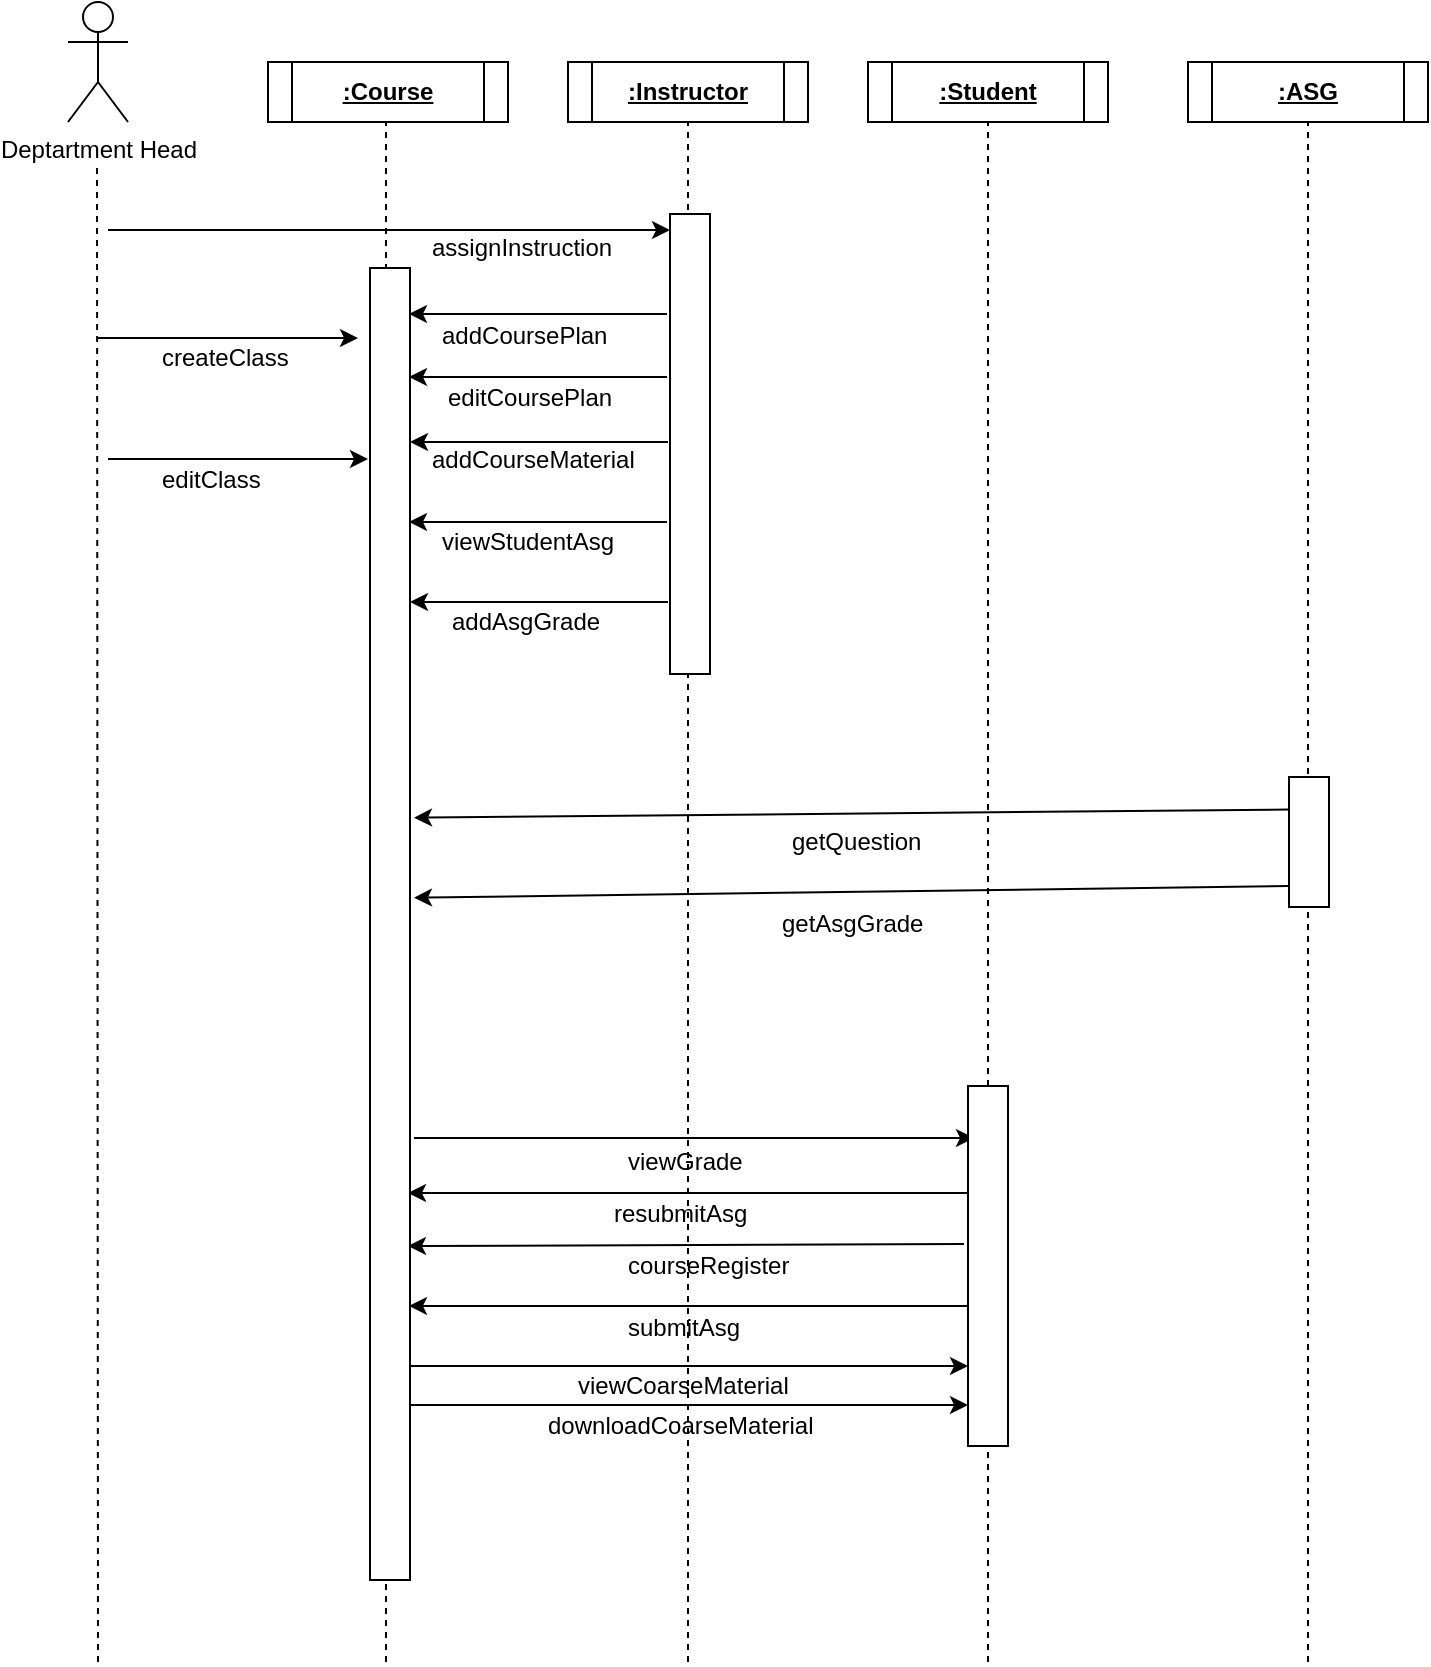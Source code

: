 <mxfile version="10.3.9" type="github"><diagram id="pz2NdhORZHPuAVBG5nWx" name="Page-1"><mxGraphModel dx="1394" dy="876" grid="1" gridSize="10" guides="1" tooltips="1" connect="1" arrows="1" fold="1" page="1" pageScale="1" pageWidth="850" pageHeight="1100" math="0" shadow="0"><root><mxCell id="0"/><mxCell id="1" parent="0"/><mxCell id="3cr_zocPQ_dNom9h4Y_v-1" value="" style="endArrow=none;dashed=1;html=1;entryX=0.5;entryY=1;entryDx=0;entryDy=0;" edge="1" parent="1"><mxGeometry width="50" height="50" relative="1" as="geometry"><mxPoint x="827" y="870" as="sourcePoint"/><mxPoint x="827" y="100" as="targetPoint"/></mxGeometry></mxCell><mxCell id="3cr_zocPQ_dNom9h4Y_v-2" value="" style="endArrow=none;dashed=1;html=1;entryX=0.5;entryY=1;entryDx=0;entryDy=0;" edge="1" parent="1" target="3cr_zocPQ_dNom9h4Y_v-7"><mxGeometry width="50" height="50" relative="1" as="geometry"><mxPoint x="517" y="870" as="sourcePoint"/><mxPoint x="580" y="220" as="targetPoint"/></mxGeometry></mxCell><mxCell id="3cr_zocPQ_dNom9h4Y_v-3" value="" style="endArrow=none;dashed=1;html=1;entryX=0.5;entryY=1;entryDx=0;entryDy=0;" edge="1" parent="1"><mxGeometry width="50" height="50" relative="1" as="geometry"><mxPoint x="366" y="870" as="sourcePoint"/><mxPoint x="366" y="100" as="targetPoint"/></mxGeometry></mxCell><mxCell id="3cr_zocPQ_dNom9h4Y_v-4" value="" style="endArrow=none;dashed=1;html=1;entryX=0.5;entryY=1;entryDx=0;entryDy=0;" edge="1" parent="1" target="3cr_zocPQ_dNom9h4Y_v-8"><mxGeometry width="50" height="50" relative="1" as="geometry"><mxPoint x="667" y="870" as="sourcePoint"/><mxPoint x="692" y="128" as="targetPoint"/></mxGeometry></mxCell><mxCell id="3cr_zocPQ_dNom9h4Y_v-5" value="Deptartment Head" style="shape=umlActor;verticalLabelPosition=bottom;labelBackgroundColor=#ffffff;verticalAlign=top;html=1;outlineConnect=0;" vertex="1" parent="1"><mxGeometry x="207" y="40" width="30" height="60" as="geometry"/></mxCell><mxCell id="3cr_zocPQ_dNom9h4Y_v-6" value="&lt;u&gt;&lt;b&gt;:Course&lt;/b&gt;&lt;/u&gt;" style="shape=process;whiteSpace=wrap;html=1;backgroundOutline=1;" vertex="1" parent="1"><mxGeometry x="307" y="70" width="120" height="30" as="geometry"/></mxCell><mxCell id="3cr_zocPQ_dNom9h4Y_v-7" value="&lt;u&gt;&lt;b&gt;:Instructor&lt;br&gt;&lt;/b&gt;&lt;/u&gt;" style="shape=process;whiteSpace=wrap;html=1;backgroundOutline=1;" vertex="1" parent="1"><mxGeometry x="457" y="70" width="120" height="30" as="geometry"/></mxCell><mxCell id="3cr_zocPQ_dNom9h4Y_v-8" value="&lt;u&gt;&lt;b&gt;:Student&lt;/b&gt;&lt;/u&gt;" style="shape=process;whiteSpace=wrap;html=1;backgroundOutline=1;" vertex="1" parent="1"><mxGeometry x="607" y="70" width="120" height="30" as="geometry"/></mxCell><mxCell id="3cr_zocPQ_dNom9h4Y_v-9" value="createClass" style="text;html=1;resizable=0;points=[];autosize=1;align=left;verticalAlign=top;spacingTop=-4;" vertex="1" parent="1"><mxGeometry x="252" y="208" width="80" height="20" as="geometry"/></mxCell><mxCell id="3cr_zocPQ_dNom9h4Y_v-10" value="" style="endArrow=classic;html=1;entryX=0.035;entryY=1;entryDx=0;entryDy=0;entryPerimeter=0;" edge="1" parent="1" target="3cr_zocPQ_dNom9h4Y_v-28"><mxGeometry width="50" height="50" relative="1" as="geometry"><mxPoint x="227" y="154" as="sourcePoint"/><mxPoint x="500" y="152" as="targetPoint"/></mxGeometry></mxCell><mxCell id="3cr_zocPQ_dNom9h4Y_v-11" value="assignInstruction" style="text;html=1;resizable=0;points=[];autosize=1;align=left;verticalAlign=top;spacingTop=-4;" vertex="1" parent="1"><mxGeometry x="387" y="153" width="110" height="20" as="geometry"/></mxCell><mxCell id="3cr_zocPQ_dNom9h4Y_v-12" value="" style="endArrow=classic;html=1;" edge="1" parent="1"><mxGeometry width="50" height="50" relative="1" as="geometry"><mxPoint x="222" y="208" as="sourcePoint"/><mxPoint x="352" y="208" as="targetPoint"/></mxGeometry></mxCell><mxCell id="3cr_zocPQ_dNom9h4Y_v-13" value="" style="endArrow=classic;html=1;" edge="1" parent="1"><mxGeometry width="50" height="50" relative="1" as="geometry"><mxPoint x="507" y="260" as="sourcePoint"/><mxPoint x="378" y="260" as="targetPoint"/></mxGeometry></mxCell><mxCell id="3cr_zocPQ_dNom9h4Y_v-14" value="&lt;div&gt;addCoursePlan&lt;/div&gt;" style="text;html=1;resizable=0;points=[];autosize=1;align=left;verticalAlign=top;spacingTop=-4;" vertex="1" parent="1"><mxGeometry x="392" y="197" width="100" height="20" as="geometry"/></mxCell><mxCell id="3cr_zocPQ_dNom9h4Y_v-15" value="" style="endArrow=classic;html=1;exitX=0.439;exitY=1.1;exitDx=0;exitDy=0;exitPerimeter=0;entryX=0.593;entryY=0;entryDx=0;entryDy=0;entryPerimeter=0;" edge="1" parent="1" source="3cr_zocPQ_dNom9h4Y_v-27"><mxGeometry width="50" height="50" relative="1" as="geometry"><mxPoint x="507" y="742" as="sourcePoint"/><mxPoint x="377" y="662" as="targetPoint"/></mxGeometry></mxCell><mxCell id="3cr_zocPQ_dNom9h4Y_v-16" value="&lt;div&gt;courseRegister&lt;/div&gt;&lt;div&gt;&lt;br&gt;&lt;/div&gt;" style="text;html=1;resizable=0;points=[];autosize=1;align=left;verticalAlign=top;spacingTop=-4;" vertex="1" parent="1"><mxGeometry x="485" y="662" width="100" height="30" as="geometry"/></mxCell><mxCell id="3cr_zocPQ_dNom9h4Y_v-17" value="" style="endArrow=classic;html=1;exitX=0.167;exitY=1;exitDx=0;exitDy=0;exitPerimeter=0;entryX=0.593;entryY=0;entryDx=0;entryDy=0;entryPerimeter=0;" edge="1" parent="1"><mxGeometry width="50" height="50" relative="1" as="geometry"><mxPoint x="657.5" y="692" as="sourcePoint"/><mxPoint x="377.5" y="692" as="targetPoint"/></mxGeometry></mxCell><mxCell id="3cr_zocPQ_dNom9h4Y_v-18" value="submitAsg" style="text;html=1;resizable=0;points=[];autosize=1;align=left;verticalAlign=top;spacingTop=-4;" vertex="1" parent="1"><mxGeometry x="485" y="693" width="70" height="20" as="geometry"/></mxCell><mxCell id="3cr_zocPQ_dNom9h4Y_v-19" value="" style="endArrow=classic;html=1;exitX=0.167;exitY=1;exitDx=0;exitDy=0;exitPerimeter=0;entryX=0.593;entryY=0;entryDx=0;entryDy=0;entryPerimeter=0;" edge="1" parent="1"><mxGeometry width="50" height="50" relative="1" as="geometry"><mxPoint x="377" y="722" as="sourcePoint"/><mxPoint x="657" y="722" as="targetPoint"/></mxGeometry></mxCell><mxCell id="3cr_zocPQ_dNom9h4Y_v-20" value="viewCoarseMaterial" style="text;html=1;resizable=0;points=[];autosize=1;align=left;verticalAlign=top;spacingTop=-4;" vertex="1" parent="1"><mxGeometry x="460" y="722" width="120" height="20" as="geometry"/></mxCell><mxCell id="3cr_zocPQ_dNom9h4Y_v-21" value="" style="endArrow=classic;html=1;exitX=0.167;exitY=1;exitDx=0;exitDy=0;exitPerimeter=0;entryX=0.593;entryY=0;entryDx=0;entryDy=0;entryPerimeter=0;" edge="1" parent="1"><mxGeometry width="50" height="50" relative="1" as="geometry"><mxPoint x="657" y="635.5" as="sourcePoint"/><mxPoint x="377" y="635.5" as="targetPoint"/></mxGeometry></mxCell><mxCell id="3cr_zocPQ_dNom9h4Y_v-22" value="resubmitAsg" style="text;html=1;resizable=0;points=[];autosize=1;align=left;verticalAlign=top;spacingTop=-4;" vertex="1" parent="1"><mxGeometry x="478" y="636" width="80" height="20" as="geometry"/></mxCell><mxCell id="3cr_zocPQ_dNom9h4Y_v-23" value="" style="endArrow=classic;html=1;exitX=0.167;exitY=1;exitDx=0;exitDy=0;exitPerimeter=0;entryX=0.593;entryY=0;entryDx=0;entryDy=0;entryPerimeter=0;" edge="1" parent="1"><mxGeometry width="50" height="50" relative="1" as="geometry"><mxPoint x="377" y="741.5" as="sourcePoint"/><mxPoint x="657" y="741.5" as="targetPoint"/></mxGeometry></mxCell><mxCell id="3cr_zocPQ_dNom9h4Y_v-24" value="downloadCoarseMaterial" style="text;html=1;resizable=0;points=[];autosize=1;align=left;verticalAlign=top;spacingTop=-4;" vertex="1" parent="1"><mxGeometry x="445" y="742" width="150" height="20" as="geometry"/></mxCell><mxCell id="3cr_zocPQ_dNom9h4Y_v-25" value="" style="endArrow=classic;html=1;exitX=0.167;exitY=1;exitDx=0;exitDy=0;exitPerimeter=0;entryX=0.593;entryY=0;entryDx=0;entryDy=0;entryPerimeter=0;" edge="1" parent="1"><mxGeometry width="50" height="50" relative="1" as="geometry"><mxPoint x="380" y="608" as="sourcePoint"/><mxPoint x="660" y="608" as="targetPoint"/></mxGeometry></mxCell><mxCell id="3cr_zocPQ_dNom9h4Y_v-26" value="viewGrade" style="text;html=1;resizable=0;points=[];autosize=1;align=left;verticalAlign=top;spacingTop=-4;" vertex="1" parent="1"><mxGeometry x="485" y="610" width="70" height="20" as="geometry"/></mxCell><mxCell id="3cr_zocPQ_dNom9h4Y_v-27" value="" style="rounded=0;whiteSpace=wrap;html=1;rotation=90;" vertex="1" parent="1"><mxGeometry x="577" y="662" width="180" height="20" as="geometry"/></mxCell><mxCell id="3cr_zocPQ_dNom9h4Y_v-28" value="" style="rounded=0;whiteSpace=wrap;html=1;rotation=90;" vertex="1" parent="1"><mxGeometry x="403" y="251" width="230" height="20" as="geometry"/></mxCell><mxCell id="3cr_zocPQ_dNom9h4Y_v-29" value="" style="rounded=0;whiteSpace=wrap;html=1;rotation=90;" vertex="1" parent="1"><mxGeometry x="40" y="491" width="656" height="20" as="geometry"/></mxCell><mxCell id="3cr_zocPQ_dNom9h4Y_v-30" value="" style="endArrow=none;dashed=1;html=1;entryX=0.5;entryY=1;entryDx=0;entryDy=0;" edge="1" parent="1"><mxGeometry width="50" height="50" relative="1" as="geometry"><mxPoint x="222" y="870" as="sourcePoint"/><mxPoint x="221.5" y="120" as="targetPoint"/></mxGeometry></mxCell><mxCell id="3cr_zocPQ_dNom9h4Y_v-31" value="addCourseMaterial" style="text;html=1;resizable=0;points=[];autosize=1;align=left;verticalAlign=top;spacingTop=-4;" vertex="1" parent="1"><mxGeometry x="387" y="259" width="120" height="20" as="geometry"/></mxCell><mxCell id="3cr_zocPQ_dNom9h4Y_v-32" value="" style="endArrow=classic;html=1;" edge="1" parent="1"><mxGeometry width="50" height="50" relative="1" as="geometry"><mxPoint x="506.5" y="227.5" as="sourcePoint"/><mxPoint x="377.5" y="227.5" as="targetPoint"/></mxGeometry></mxCell><mxCell id="3cr_zocPQ_dNom9h4Y_v-33" value="editCoursePlan" style="text;html=1;resizable=0;points=[];autosize=1;align=left;verticalAlign=top;spacingTop=-4;" vertex="1" parent="1"><mxGeometry x="395" y="228" width="100" height="20" as="geometry"/></mxCell><mxCell id="3cr_zocPQ_dNom9h4Y_v-34" value="" style="endArrow=classic;html=1;" edge="1" parent="1"><mxGeometry width="50" height="50" relative="1" as="geometry"><mxPoint x="506.5" y="196" as="sourcePoint"/><mxPoint x="377.5" y="196" as="targetPoint"/></mxGeometry></mxCell><mxCell id="3cr_zocPQ_dNom9h4Y_v-35" value="" style="endArrow=classic;html=1;" edge="1" parent="1"><mxGeometry width="50" height="50" relative="1" as="geometry"><mxPoint x="227" y="268.5" as="sourcePoint"/><mxPoint x="357" y="268.5" as="targetPoint"/></mxGeometry></mxCell><mxCell id="3cr_zocPQ_dNom9h4Y_v-36" value="editClass" style="text;html=1;resizable=0;points=[];autosize=1;align=left;verticalAlign=top;spacingTop=-4;" vertex="1" parent="1"><mxGeometry x="252" y="269" width="70" height="20" as="geometry"/></mxCell><mxCell id="3cr_zocPQ_dNom9h4Y_v-37" value="&lt;u&gt;&lt;b&gt;:ASG&lt;/b&gt;&lt;/u&gt;" style="shape=process;whiteSpace=wrap;html=1;backgroundOutline=1;" vertex="1" parent="1"><mxGeometry x="767" y="70" width="120" height="30" as="geometry"/></mxCell><mxCell id="3cr_zocPQ_dNom9h4Y_v-38" value="" style="endArrow=classic;html=1;" edge="1" parent="1"><mxGeometry width="50" height="50" relative="1" as="geometry"><mxPoint x="506.5" y="300" as="sourcePoint"/><mxPoint x="377.5" y="300" as="targetPoint"/></mxGeometry></mxCell><mxCell id="3cr_zocPQ_dNom9h4Y_v-39" value="" style="endArrow=classic;html=1;" edge="1" parent="1"><mxGeometry width="50" height="50" relative="1" as="geometry"><mxPoint x="507" y="340" as="sourcePoint"/><mxPoint x="378" y="340" as="targetPoint"/></mxGeometry></mxCell><mxCell id="3cr_zocPQ_dNom9h4Y_v-40" value="viewStudentAsg" style="text;html=1;resizable=0;points=[];autosize=1;align=left;verticalAlign=top;spacingTop=-4;" vertex="1" parent="1"><mxGeometry x="392" y="300" width="100" height="20" as="geometry"/></mxCell><mxCell id="3cr_zocPQ_dNom9h4Y_v-41" value="addAsgGrade" style="text;html=1;resizable=0;points=[];autosize=1;align=left;verticalAlign=top;spacingTop=-4;" vertex="1" parent="1"><mxGeometry x="397" y="340" width="90" height="20" as="geometry"/></mxCell><mxCell id="3cr_zocPQ_dNom9h4Y_v-42" value="" style="rounded=0;whiteSpace=wrap;html=1;rotation=90;" vertex="1" parent="1"><mxGeometry x="795" y="450" width="65" height="20" as="geometry"/></mxCell><mxCell id="3cr_zocPQ_dNom9h4Y_v-43" value="" style="endArrow=classic;html=1;exitX=0.25;exitY=1;exitDx=0;exitDy=0;entryX=0.419;entryY=-0.1;entryDx=0;entryDy=0;entryPerimeter=0;" edge="1" parent="1" source="3cr_zocPQ_dNom9h4Y_v-42" target="3cr_zocPQ_dNom9h4Y_v-29"><mxGeometry width="50" height="50" relative="1" as="geometry"><mxPoint x="813" y="442.5" as="sourcePoint"/><mxPoint x="387" y="440" as="targetPoint"/></mxGeometry></mxCell><mxCell id="3cr_zocPQ_dNom9h4Y_v-44" value="" style="endArrow=classic;html=1;exitX=0.167;exitY=1;exitDx=0;exitDy=0;exitPerimeter=0;entryX=0.48;entryY=-0.1;entryDx=0;entryDy=0;entryPerimeter=0;" edge="1" parent="1" target="3cr_zocPQ_dNom9h4Y_v-29"><mxGeometry width="50" height="50" relative="1" as="geometry"><mxPoint x="817" y="482" as="sourcePoint"/><mxPoint x="387" y="480" as="targetPoint"/></mxGeometry></mxCell><mxCell id="3cr_zocPQ_dNom9h4Y_v-45" value="getQuestion" style="text;html=1;resizable=0;points=[];autosize=1;align=left;verticalAlign=top;spacingTop=-4;" vertex="1" parent="1"><mxGeometry x="567" y="450" width="80" height="20" as="geometry"/></mxCell><mxCell id="3cr_zocPQ_dNom9h4Y_v-46" value="getAsgGrade" style="text;html=1;resizable=0;points=[];autosize=1;align=left;verticalAlign=top;spacingTop=-4;" vertex="1" parent="1"><mxGeometry x="562" y="491" width="90" height="20" as="geometry"/></mxCell></root></mxGraphModel></diagram></mxfile>